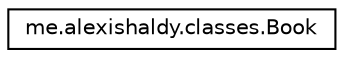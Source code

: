 digraph "Graphical Class Hierarchy"
{
  edge [fontname="Helvetica",fontsize="10",labelfontname="Helvetica",labelfontsize="10"];
  node [fontname="Helvetica",fontsize="10",shape=record];
  rankdir="LR";
  Node0 [label="me.alexishaldy.classes.Book",height=0.2,width=0.4,color="black", fillcolor="white", style="filled",URL="$classme_1_1alexishaldy_1_1classes_1_1_book.html"];
}
